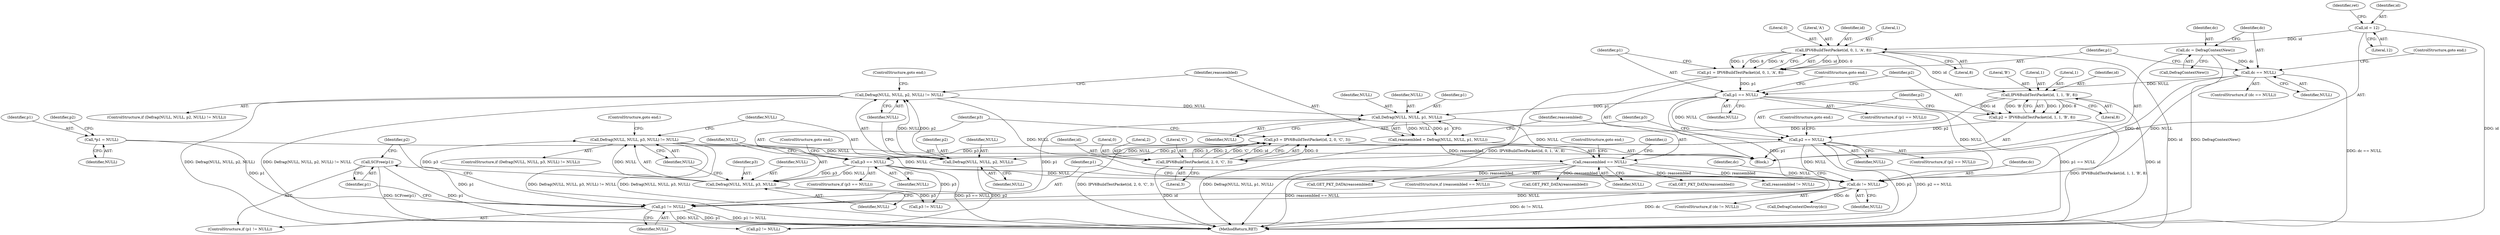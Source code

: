 digraph "1_suricata_4a04f814b15762eb446a5ead4d69d021512df6f8_16@pointer" {
"1000287" [label="(Call,SCFree(p1))"];
"1000284" [label="(Call,p1 != NULL)"];
"1000203" [label="(Call,Defrag(NULL, NULL, p1, NULL))"];
"1000193" [label="(Call,Defrag(NULL, NULL, p2, NULL) != NULL)"];
"1000194" [label="(Call,Defrag(NULL, NULL, p2, NULL))"];
"1000184" [label="(Call,Defrag(NULL, NULL, p3, NULL) != NULL)"];
"1000185" [label="(Call,Defrag(NULL, NULL, p3, NULL))"];
"1000179" [label="(Call,p3 == NULL)"];
"1000170" [label="(Call,p3 = IPV6BuildTestPacket(id, 2, 0, 'C', 3))"];
"1000172" [label="(Call,IPV6BuildTestPacket(id, 2, 0, 'C', 3))"];
"1000159" [label="(Call,IPV6BuildTestPacket(id, 1, 1, 'B', 8))"];
"1000146" [label="(Call,IPV6BuildTestPacket(id, 0, 1, 'A', 8))"];
"1000127" [label="(Call,id = 12)"];
"1000166" [label="(Call,p2 == NULL)"];
"1000157" [label="(Call,p2 = IPV6BuildTestPacket(id, 1, 1, 'B', 8))"];
"1000153" [label="(Call,p1 == NULL)"];
"1000144" [label="(Call,p1 = IPV6BuildTestPacket(id, 0, 1, 'A', 8))"];
"1000140" [label="(Call,dc == NULL)"];
"1000136" [label="(Call,dc = DefragContextNew())"];
"1000111" [label="(Call,*p1 = NULL)"];
"1000278" [label="(Call,dc != NULL)"];
"1000209" [label="(Call,reassembled == NULL)"];
"1000201" [label="(Call,reassembled = Defrag(NULL, NULL, p1, NULL))"];
"1000177" [label="(Literal,3)"];
"1000112" [label="(Identifier,p1)"];
"1000170" [label="(Call,p3 = IPV6BuildTestPacket(id, 2, 0, 'C', 3))"];
"1000200" [label="(ControlStructure,goto end;)"];
"1000284" [label="(Call,p1 != NULL)"];
"1000152" [label="(ControlStructure,if (p1 == NULL))"];
"1000147" [label="(Identifier,id)"];
"1000163" [label="(Literal,'B')"];
"1000207" [label="(Identifier,NULL)"];
"1000133" [label="(Identifier,ret)"];
"1000283" [label="(ControlStructure,if (p1 != NULL))"];
"1000210" [label="(Identifier,reassembled)"];
"1000171" [label="(Identifier,p3)"];
"1000278" [label="(Call,dc != NULL)"];
"1000178" [label="(ControlStructure,if (p3 == NULL))"];
"1000199" [label="(Identifier,NULL)"];
"1000129" [label="(Literal,12)"];
"1000137" [label="(Identifier,dc)"];
"1000149" [label="(Literal,1)"];
"1000212" [label="(ControlStructure,goto end;)"];
"1000188" [label="(Identifier,p3)"];
"1000157" [label="(Call,p2 = IPV6BuildTestPacket(id, 1, 1, 'B', 8))"];
"1000161" [label="(Literal,1)"];
"1000228" [label="(Call,GET_PKT_DATA(reassembled))"];
"1000127" [label="(Call,id = 12)"];
"1000146" [label="(Call,IPV6BuildTestPacket(id, 0, 1, 'A', 8))"];
"1000176" [label="(Literal,'C')"];
"1000310" [label="(MethodReturn,RET)"];
"1000280" [label="(Identifier,NULL)"];
"1000195" [label="(Identifier,NULL)"];
"1000116" [label="(Identifier,p2)"];
"1000179" [label="(Call,p3 == NULL)"];
"1000180" [label="(Identifier,p3)"];
"1000144" [label="(Call,p1 = IPV6BuildTestPacket(id, 0, 1, 'A', 8))"];
"1000173" [label="(Identifier,id)"];
"1000128" [label="(Identifier,id)"];
"1000205" [label="(Identifier,NULL)"];
"1000203" [label="(Call,Defrag(NULL, NULL, p1, NULL))"];
"1000287" [label="(Call,SCFree(p1))"];
"1000190" [label="(Identifier,NULL)"];
"1000138" [label="(Call,DefragContextNew())"];
"1000162" [label="(Literal,1)"];
"1000202" [label="(Identifier,reassembled)"];
"1000143" [label="(ControlStructure,goto end;)"];
"1000302" [label="(Call,reassembled != NULL)"];
"1000285" [label="(Identifier,p1)"];
"1000184" [label="(Call,Defrag(NULL, NULL, p3, NULL) != NULL)"];
"1000291" [label="(Identifier,p2)"];
"1000175" [label="(Literal,0)"];
"1000141" [label="(Identifier,dc)"];
"1000277" [label="(ControlStructure,if (dc != NULL))"];
"1000172" [label="(Call,IPV6BuildTestPacket(id, 2, 0, 'C', 3))"];
"1000268" [label="(Call,GET_PKT_DATA(reassembled))"];
"1000191" [label="(ControlStructure,goto end;)"];
"1000140" [label="(Call,dc == NULL)"];
"1000288" [label="(Identifier,p1)"];
"1000139" [label="(ControlStructure,if (dc == NULL))"];
"1000183" [label="(ControlStructure,if (Defrag(NULL, NULL, p3, NULL) != NULL))"];
"1000174" [label="(Literal,2)"];
"1000148" [label="(Literal,0)"];
"1000192" [label="(ControlStructure,if (Defrag(NULL, NULL, p2, NULL) != NULL))"];
"1000158" [label="(Identifier,p2)"];
"1000198" [label="(Identifier,NULL)"];
"1000208" [label="(ControlStructure,if (reassembled == NULL))"];
"1000154" [label="(Identifier,p1)"];
"1000186" [label="(Identifier,NULL)"];
"1000193" [label="(Call,Defrag(NULL, NULL, p2, NULL) != NULL)"];
"1000215" [label="(Identifier,i)"];
"1000167" [label="(Identifier,p2)"];
"1000153" [label="(Call,p1 == NULL)"];
"1000185" [label="(Call,Defrag(NULL, NULL, p3, NULL))"];
"1000155" [label="(Identifier,NULL)"];
"1000204" [label="(Identifier,NULL)"];
"1000201" [label="(Call,reassembled = Defrag(NULL, NULL, p1, NULL))"];
"1000189" [label="(Identifier,NULL)"];
"1000168" [label="(Identifier,NULL)"];
"1000182" [label="(ControlStructure,goto end;)"];
"1000290" [label="(Call,p2 != NULL)"];
"1000165" [label="(ControlStructure,if (p2 == NULL))"];
"1000197" [label="(Identifier,p2)"];
"1000281" [label="(Call,DefragContextDestroy(dc))"];
"1000164" [label="(Literal,8)"];
"1000169" [label="(ControlStructure,goto end;)"];
"1000296" [label="(Call,p3 != NULL)"];
"1000113" [label="(Identifier,NULL)"];
"1000194" [label="(Call,Defrag(NULL, NULL, p2, NULL))"];
"1000166" [label="(Call,p2 == NULL)"];
"1000111" [label="(Call,*p1 = NULL)"];
"1000206" [label="(Identifier,p1)"];
"1000160" [label="(Identifier,id)"];
"1000187" [label="(Identifier,NULL)"];
"1000248" [label="(Call,GET_PKT_DATA(reassembled))"];
"1000286" [label="(Identifier,NULL)"];
"1000279" [label="(Identifier,dc)"];
"1000209" [label="(Call,reassembled == NULL)"];
"1000151" [label="(Literal,8)"];
"1000181" [label="(Identifier,NULL)"];
"1000150" [label="(Literal,'A')"];
"1000136" [label="(Call,dc = DefragContextNew())"];
"1000142" [label="(Identifier,NULL)"];
"1000105" [label="(Block,)"];
"1000282" [label="(Identifier,dc)"];
"1000156" [label="(ControlStructure,goto end;)"];
"1000196" [label="(Identifier,NULL)"];
"1000159" [label="(Call,IPV6BuildTestPacket(id, 1, 1, 'B', 8))"];
"1000211" [label="(Identifier,NULL)"];
"1000145" [label="(Identifier,p1)"];
"1000287" -> "1000283"  [label="AST: "];
"1000287" -> "1000288"  [label="CFG: "];
"1000288" -> "1000287"  [label="AST: "];
"1000291" -> "1000287"  [label="CFG: "];
"1000287" -> "1000310"  [label="DDG: SCFree(p1)"];
"1000287" -> "1000310"  [label="DDG: p1"];
"1000284" -> "1000287"  [label="DDG: p1"];
"1000284" -> "1000283"  [label="AST: "];
"1000284" -> "1000286"  [label="CFG: "];
"1000285" -> "1000284"  [label="AST: "];
"1000286" -> "1000284"  [label="AST: "];
"1000288" -> "1000284"  [label="CFG: "];
"1000291" -> "1000284"  [label="CFG: "];
"1000284" -> "1000310"  [label="DDG: p1"];
"1000284" -> "1000310"  [label="DDG: p1 != NULL"];
"1000203" -> "1000284"  [label="DDG: p1"];
"1000111" -> "1000284"  [label="DDG: p1"];
"1000153" -> "1000284"  [label="DDG: p1"];
"1000278" -> "1000284"  [label="DDG: NULL"];
"1000284" -> "1000290"  [label="DDG: NULL"];
"1000203" -> "1000201"  [label="AST: "];
"1000203" -> "1000207"  [label="CFG: "];
"1000204" -> "1000203"  [label="AST: "];
"1000205" -> "1000203"  [label="AST: "];
"1000206" -> "1000203"  [label="AST: "];
"1000207" -> "1000203"  [label="AST: "];
"1000201" -> "1000203"  [label="CFG: "];
"1000203" -> "1000201"  [label="DDG: NULL"];
"1000203" -> "1000201"  [label="DDG: p1"];
"1000193" -> "1000203"  [label="DDG: NULL"];
"1000153" -> "1000203"  [label="DDG: p1"];
"1000203" -> "1000209"  [label="DDG: NULL"];
"1000193" -> "1000192"  [label="AST: "];
"1000193" -> "1000199"  [label="CFG: "];
"1000194" -> "1000193"  [label="AST: "];
"1000199" -> "1000193"  [label="AST: "];
"1000200" -> "1000193"  [label="CFG: "];
"1000202" -> "1000193"  [label="CFG: "];
"1000193" -> "1000310"  [label="DDG: Defrag(NULL, NULL, p2, NULL)"];
"1000193" -> "1000310"  [label="DDG: Defrag(NULL, NULL, p2, NULL) != NULL"];
"1000194" -> "1000193"  [label="DDG: NULL"];
"1000194" -> "1000193"  [label="DDG: p2"];
"1000193" -> "1000278"  [label="DDG: NULL"];
"1000194" -> "1000198"  [label="CFG: "];
"1000195" -> "1000194"  [label="AST: "];
"1000196" -> "1000194"  [label="AST: "];
"1000197" -> "1000194"  [label="AST: "];
"1000198" -> "1000194"  [label="AST: "];
"1000199" -> "1000194"  [label="CFG: "];
"1000184" -> "1000194"  [label="DDG: NULL"];
"1000166" -> "1000194"  [label="DDG: p2"];
"1000194" -> "1000290"  [label="DDG: p2"];
"1000184" -> "1000183"  [label="AST: "];
"1000184" -> "1000190"  [label="CFG: "];
"1000185" -> "1000184"  [label="AST: "];
"1000190" -> "1000184"  [label="AST: "];
"1000191" -> "1000184"  [label="CFG: "];
"1000195" -> "1000184"  [label="CFG: "];
"1000184" -> "1000310"  [label="DDG: Defrag(NULL, NULL, p3, NULL)"];
"1000184" -> "1000310"  [label="DDG: Defrag(NULL, NULL, p3, NULL) != NULL"];
"1000185" -> "1000184"  [label="DDG: NULL"];
"1000185" -> "1000184"  [label="DDG: p3"];
"1000184" -> "1000278"  [label="DDG: NULL"];
"1000185" -> "1000189"  [label="CFG: "];
"1000186" -> "1000185"  [label="AST: "];
"1000187" -> "1000185"  [label="AST: "];
"1000188" -> "1000185"  [label="AST: "];
"1000189" -> "1000185"  [label="AST: "];
"1000190" -> "1000185"  [label="CFG: "];
"1000179" -> "1000185"  [label="DDG: NULL"];
"1000179" -> "1000185"  [label="DDG: p3"];
"1000185" -> "1000296"  [label="DDG: p3"];
"1000179" -> "1000178"  [label="AST: "];
"1000179" -> "1000181"  [label="CFG: "];
"1000180" -> "1000179"  [label="AST: "];
"1000181" -> "1000179"  [label="AST: "];
"1000182" -> "1000179"  [label="CFG: "];
"1000186" -> "1000179"  [label="CFG: "];
"1000179" -> "1000310"  [label="DDG: p3 == NULL"];
"1000170" -> "1000179"  [label="DDG: p3"];
"1000166" -> "1000179"  [label="DDG: NULL"];
"1000179" -> "1000278"  [label="DDG: NULL"];
"1000179" -> "1000296"  [label="DDG: p3"];
"1000170" -> "1000105"  [label="AST: "];
"1000170" -> "1000172"  [label="CFG: "];
"1000171" -> "1000170"  [label="AST: "];
"1000172" -> "1000170"  [label="AST: "];
"1000180" -> "1000170"  [label="CFG: "];
"1000170" -> "1000310"  [label="DDG: IPV6BuildTestPacket(id, 2, 0, 'C', 3)"];
"1000172" -> "1000170"  [label="DDG: 0"];
"1000172" -> "1000170"  [label="DDG: 3"];
"1000172" -> "1000170"  [label="DDG: 2"];
"1000172" -> "1000170"  [label="DDG: 'C'"];
"1000172" -> "1000170"  [label="DDG: id"];
"1000172" -> "1000177"  [label="CFG: "];
"1000173" -> "1000172"  [label="AST: "];
"1000174" -> "1000172"  [label="AST: "];
"1000175" -> "1000172"  [label="AST: "];
"1000176" -> "1000172"  [label="AST: "];
"1000177" -> "1000172"  [label="AST: "];
"1000172" -> "1000310"  [label="DDG: id"];
"1000159" -> "1000172"  [label="DDG: id"];
"1000159" -> "1000157"  [label="AST: "];
"1000159" -> "1000164"  [label="CFG: "];
"1000160" -> "1000159"  [label="AST: "];
"1000161" -> "1000159"  [label="AST: "];
"1000162" -> "1000159"  [label="AST: "];
"1000163" -> "1000159"  [label="AST: "];
"1000164" -> "1000159"  [label="AST: "];
"1000157" -> "1000159"  [label="CFG: "];
"1000159" -> "1000310"  [label="DDG: id"];
"1000159" -> "1000157"  [label="DDG: 1"];
"1000159" -> "1000157"  [label="DDG: 8"];
"1000159" -> "1000157"  [label="DDG: id"];
"1000159" -> "1000157"  [label="DDG: 'B'"];
"1000146" -> "1000159"  [label="DDG: id"];
"1000146" -> "1000144"  [label="AST: "];
"1000146" -> "1000151"  [label="CFG: "];
"1000147" -> "1000146"  [label="AST: "];
"1000148" -> "1000146"  [label="AST: "];
"1000149" -> "1000146"  [label="AST: "];
"1000150" -> "1000146"  [label="AST: "];
"1000151" -> "1000146"  [label="AST: "];
"1000144" -> "1000146"  [label="CFG: "];
"1000146" -> "1000310"  [label="DDG: id"];
"1000146" -> "1000144"  [label="DDG: id"];
"1000146" -> "1000144"  [label="DDG: 0"];
"1000146" -> "1000144"  [label="DDG: 1"];
"1000146" -> "1000144"  [label="DDG: 8"];
"1000146" -> "1000144"  [label="DDG: 'A'"];
"1000127" -> "1000146"  [label="DDG: id"];
"1000127" -> "1000105"  [label="AST: "];
"1000127" -> "1000129"  [label="CFG: "];
"1000128" -> "1000127"  [label="AST: "];
"1000129" -> "1000127"  [label="AST: "];
"1000133" -> "1000127"  [label="CFG: "];
"1000127" -> "1000310"  [label="DDG: id"];
"1000166" -> "1000165"  [label="AST: "];
"1000166" -> "1000168"  [label="CFG: "];
"1000167" -> "1000166"  [label="AST: "];
"1000168" -> "1000166"  [label="AST: "];
"1000169" -> "1000166"  [label="CFG: "];
"1000171" -> "1000166"  [label="CFG: "];
"1000166" -> "1000310"  [label="DDG: p2 == NULL"];
"1000157" -> "1000166"  [label="DDG: p2"];
"1000153" -> "1000166"  [label="DDG: NULL"];
"1000166" -> "1000278"  [label="DDG: NULL"];
"1000166" -> "1000290"  [label="DDG: p2"];
"1000157" -> "1000105"  [label="AST: "];
"1000158" -> "1000157"  [label="AST: "];
"1000167" -> "1000157"  [label="CFG: "];
"1000157" -> "1000310"  [label="DDG: IPV6BuildTestPacket(id, 1, 1, 'B', 8)"];
"1000153" -> "1000152"  [label="AST: "];
"1000153" -> "1000155"  [label="CFG: "];
"1000154" -> "1000153"  [label="AST: "];
"1000155" -> "1000153"  [label="AST: "];
"1000156" -> "1000153"  [label="CFG: "];
"1000158" -> "1000153"  [label="CFG: "];
"1000153" -> "1000310"  [label="DDG: p1 == NULL"];
"1000144" -> "1000153"  [label="DDG: p1"];
"1000140" -> "1000153"  [label="DDG: NULL"];
"1000153" -> "1000278"  [label="DDG: NULL"];
"1000144" -> "1000105"  [label="AST: "];
"1000145" -> "1000144"  [label="AST: "];
"1000154" -> "1000144"  [label="CFG: "];
"1000144" -> "1000310"  [label="DDG: IPV6BuildTestPacket(id, 0, 1, 'A', 8)"];
"1000140" -> "1000139"  [label="AST: "];
"1000140" -> "1000142"  [label="CFG: "];
"1000141" -> "1000140"  [label="AST: "];
"1000142" -> "1000140"  [label="AST: "];
"1000143" -> "1000140"  [label="CFG: "];
"1000145" -> "1000140"  [label="CFG: "];
"1000140" -> "1000310"  [label="DDG: dc == NULL"];
"1000136" -> "1000140"  [label="DDG: dc"];
"1000140" -> "1000278"  [label="DDG: dc"];
"1000140" -> "1000278"  [label="DDG: NULL"];
"1000136" -> "1000105"  [label="AST: "];
"1000136" -> "1000138"  [label="CFG: "];
"1000137" -> "1000136"  [label="AST: "];
"1000138" -> "1000136"  [label="AST: "];
"1000141" -> "1000136"  [label="CFG: "];
"1000136" -> "1000310"  [label="DDG: DefragContextNew()"];
"1000111" -> "1000105"  [label="AST: "];
"1000111" -> "1000113"  [label="CFG: "];
"1000112" -> "1000111"  [label="AST: "];
"1000113" -> "1000111"  [label="AST: "];
"1000116" -> "1000111"  [label="CFG: "];
"1000278" -> "1000277"  [label="AST: "];
"1000278" -> "1000280"  [label="CFG: "];
"1000279" -> "1000278"  [label="AST: "];
"1000280" -> "1000278"  [label="AST: "];
"1000282" -> "1000278"  [label="CFG: "];
"1000285" -> "1000278"  [label="CFG: "];
"1000278" -> "1000310"  [label="DDG: dc != NULL"];
"1000278" -> "1000310"  [label="DDG: dc"];
"1000209" -> "1000278"  [label="DDG: NULL"];
"1000278" -> "1000281"  [label="DDG: dc"];
"1000209" -> "1000208"  [label="AST: "];
"1000209" -> "1000211"  [label="CFG: "];
"1000210" -> "1000209"  [label="AST: "];
"1000211" -> "1000209"  [label="AST: "];
"1000212" -> "1000209"  [label="CFG: "];
"1000215" -> "1000209"  [label="CFG: "];
"1000209" -> "1000310"  [label="DDG: reassembled == NULL"];
"1000201" -> "1000209"  [label="DDG: reassembled"];
"1000209" -> "1000228"  [label="DDG: reassembled"];
"1000209" -> "1000248"  [label="DDG: reassembled"];
"1000209" -> "1000268"  [label="DDG: reassembled"];
"1000209" -> "1000302"  [label="DDG: reassembled"];
"1000201" -> "1000105"  [label="AST: "];
"1000202" -> "1000201"  [label="AST: "];
"1000210" -> "1000201"  [label="CFG: "];
"1000201" -> "1000310"  [label="DDG: Defrag(NULL, NULL, p1, NULL)"];
}
